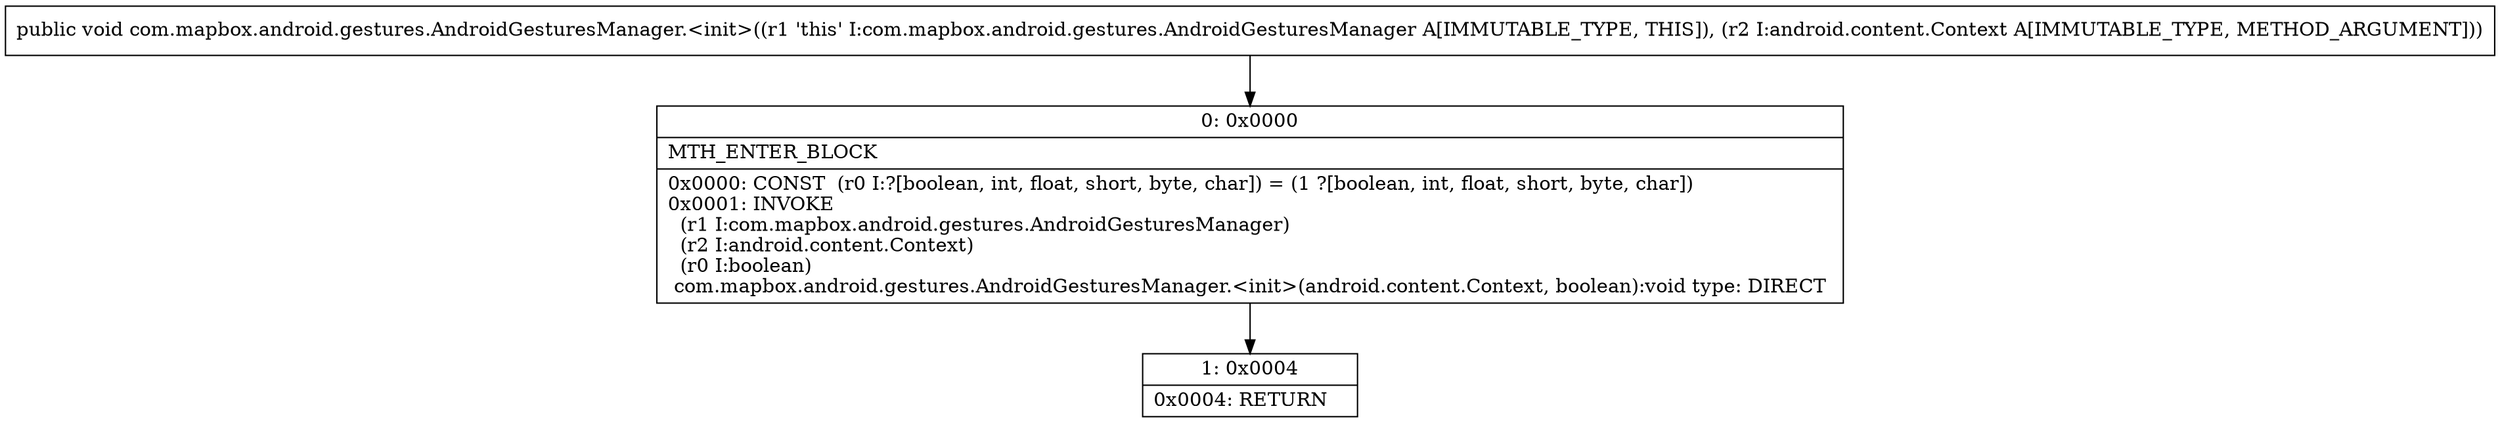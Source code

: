 digraph "CFG forcom.mapbox.android.gestures.AndroidGesturesManager.\<init\>(Landroid\/content\/Context;)V" {
Node_0 [shape=record,label="{0\:\ 0x0000|MTH_ENTER_BLOCK\l|0x0000: CONST  (r0 I:?[boolean, int, float, short, byte, char]) = (1 ?[boolean, int, float, short, byte, char]) \l0x0001: INVOKE  \l  (r1 I:com.mapbox.android.gestures.AndroidGesturesManager)\l  (r2 I:android.content.Context)\l  (r0 I:boolean)\l com.mapbox.android.gestures.AndroidGesturesManager.\<init\>(android.content.Context, boolean):void type: DIRECT \l}"];
Node_1 [shape=record,label="{1\:\ 0x0004|0x0004: RETURN   \l}"];
MethodNode[shape=record,label="{public void com.mapbox.android.gestures.AndroidGesturesManager.\<init\>((r1 'this' I:com.mapbox.android.gestures.AndroidGesturesManager A[IMMUTABLE_TYPE, THIS]), (r2 I:android.content.Context A[IMMUTABLE_TYPE, METHOD_ARGUMENT])) }"];
MethodNode -> Node_0;
Node_0 -> Node_1;
}

